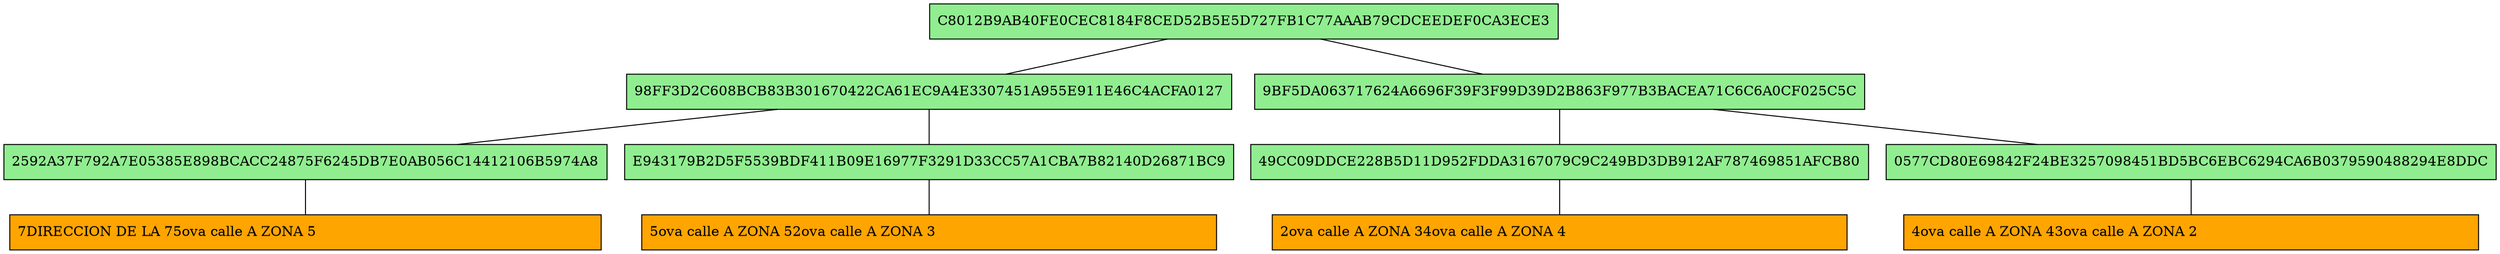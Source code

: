graph{
     5 [label="C8012B9AB40FE0CEC8184F8CED52B5E5D727FB1C77AAAB79CDCEEDEF0CA3ECE3"shape=rect style=filled fillcolor=lightgreen];
     5 --     6;
     5 --     9;
     6 [label="98FF3D2C608BCB83B301670422CA61EC9A4E3307451A955E911E46C4ACFA0127"shape=rect style=filled fillcolor=lightgreen];
     6 --     7;
     6 --     8;
     7 [label="2592A37F792A7E05385E898BCACC24875F6245DB7E0AB056C14412106B5974A8"shape=rect style=filled fillcolor=lightgreen];
     1 [label="7DIRECCION DE LA 75ova calle A ZONA 5                                                               " shape=rect style=filled fillcolor=orange];
     7 --     1;
     8 [label="E943179B2D5F5539BDF411B09E16977F3291D33CC57A1CBA7B82140D26871BC9"shape=rect style=filled fillcolor=lightgreen];
     2 [label="5ova calle A ZONA 52ova calle A ZONA 3                                                              " shape=rect style=filled fillcolor=orange];
     8 --     2;
     9 [label="9BF5DA063717624A6696F39F3F99D39D2B863F977B3BACEA71C6C6A0CF025C5C"shape=rect style=filled fillcolor=lightgreen];
     9 --    10;
     9 --    11;
    10 [label="49CC09DDCE228B5D11D952FDDA3167079C9C249BD3DB912AF787469851AFCB80"shape=rect style=filled fillcolor=lightgreen];
     3 [label="2ova calle A ZONA 34ova calle A ZONA 4                                                              " shape=rect style=filled fillcolor=orange];
    10 --     3;
    11 [label="0577CD80E69842F24BE3257098451BD5BC6EBC6294CA6B0379590488294E8DDC"shape=rect style=filled fillcolor=lightgreen];
     4 [label="4ova calle A ZONA 43ova calle A ZONA 2                                                              " shape=rect style=filled fillcolor=orange];
    11 --     4;
}
